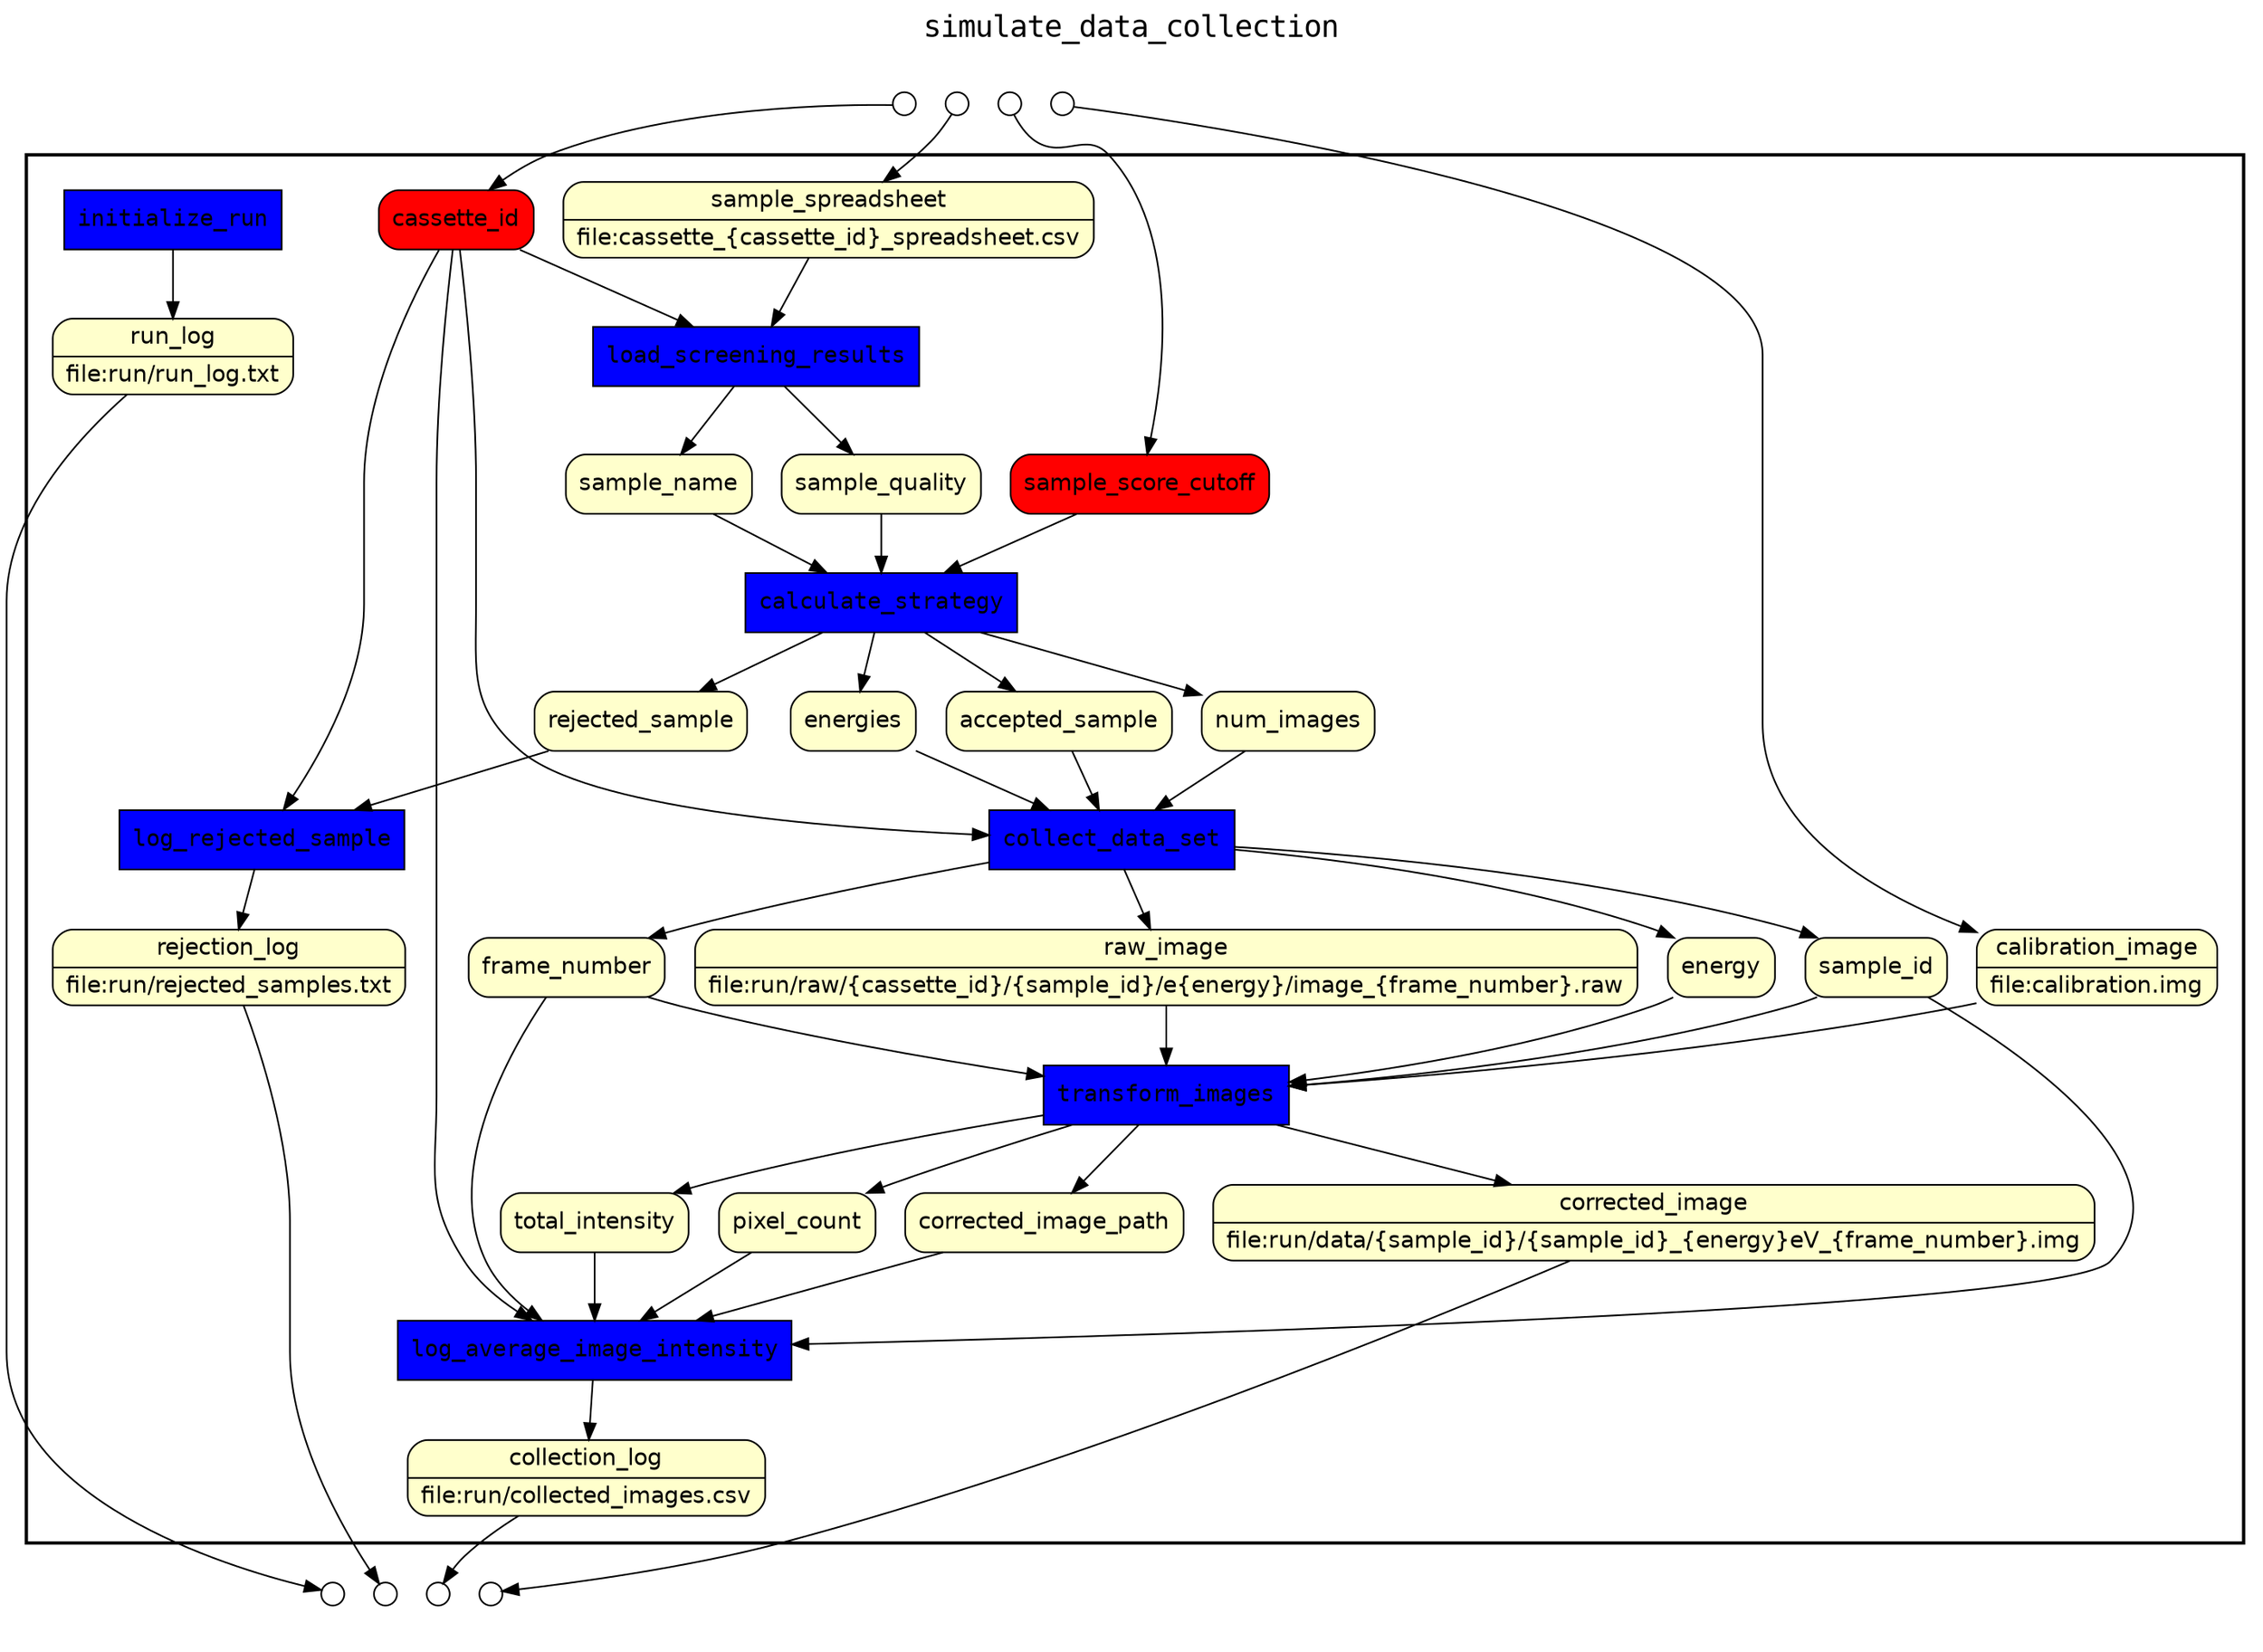 /* Start of top-level graph */
digraph Workflow {
rankdir=TB


/* Title for graph */
fontname=Courier; fontsize=18; labelloc=t
label=simulate_data_collection

/* Start of double cluster for drawing box around nodes in workflow */
subgraph cluster_workflow_box_outer { label=""; color=black; penwidth=2
subgraph cluster_workflow_box_inner { label=""; color=white


node[shape="box"	peripheries="1"	style="filled"	fontname="Courier"	fillcolor="blue"	]
initialize_run
load_screening_results
calculate_strategy
log_rejected_sample
collect_data_set
transform_images
log_average_image_intensity



node[shape="box"	peripheries="1"	style="rounded,filled"	fontname="Helvetica"	fillcolor="#FFFFCC"	]
corrected_image [shape=record rankdir=LR label="{<f0> corrected_image |<f1> file\:run/data/\{sample_id\}/\{sample_id\}_\{energy\}eV_\{frame_number\}.img}"]
run_log [shape=record rankdir=LR label="{<f0> run_log |<f1> file\:run/run_log.txt}"]
collection_log [shape=record rankdir=LR label="{<f0> collection_log |<f1> file\:run/collected_images.csv}"]
rejection_log [shape=record rankdir=LR label="{<f0> rejection_log |<f1> file\:run/rejected_samples.txt}"]
sample_spreadsheet [shape=record rankdir=LR label="{<f0> sample_spreadsheet |<f1> file\:cassette_\{cassette_id\}_spreadsheet.csv}"]
sample_name
sample_quality
rejected_sample
accepted_sample
num_images
energies
sample_id
energy
frame_number
raw_image [shape=record rankdir=LR label="{<f0> raw_image |<f1> file\:run/raw/\{cassette_id\}/\{sample_id\}/e\{energy\}/image_\{frame_number\}.raw}"]
calibration_image [shape=record rankdir=LR label="{<f0> calibration_image |<f1> file\:calibration.img}"]
corrected_image_path
total_intensity
pixel_count



node[shape="box"	peripheries="1"	style="rounded,filled"	fontname="Helvetica"	fillcolor="#FF0000"	]
cassette_id
sample_score_cutoff



initialize_run -> run_log
load_screening_results -> sample_name
load_screening_results -> sample_quality
cassette_id -> load_screening_results
sample_spreadsheet -> load_screening_results
calculate_strategy -> accepted_sample
calculate_strategy -> rejected_sample
calculate_strategy -> num_images
calculate_strategy -> energies
sample_score_cutoff -> calculate_strategy
sample_name -> calculate_strategy
sample_quality -> calculate_strategy
log_rejected_sample -> rejection_log
cassette_id -> log_rejected_sample
rejected_sample -> log_rejected_sample
collect_data_set -> sample_id
collect_data_set -> energy
collect_data_set -> frame_number
collect_data_set -> raw_image
cassette_id -> collect_data_set
accepted_sample -> collect_data_set
num_images -> collect_data_set
energies -> collect_data_set
transform_images -> corrected_image
transform_images -> corrected_image_path
transform_images -> total_intensity
transform_images -> pixel_count
sample_id -> transform_images
energy -> transform_images
frame_number -> transform_images
raw_image -> transform_images
calibration_image -> transform_images
log_average_image_intensity -> collection_log
cassette_id -> log_average_image_intensity
sample_id -> log_average_image_intensity
frame_number -> log_average_image_intensity
corrected_image_path -> log_average_image_intensity
total_intensity -> log_average_image_intensity
pixel_count -> log_average_image_intensity

}}

/* Hidden double-cluster for grouping workflow input ports */
subgraph cluster_input_ports_group_outer { label=""; color=white
subgraph cluster_input_ports_group_inner { label=""; color=white


node[shape="circle"	width="0.2"	fontname="Helvetica"	fillcolor="#FFFFFF"	peripheries="1"	style="rounded,filled"	]
cassette_id_input_port[label=""]
sample_score_cutoff_input_port[label=""]
sample_spreadsheet_input_port[label=""]
calibration_image_input_port[label=""]


/* End of double-cluster for grouping workflow input ports */
}}

/* Hidden double-cluster for grouping workflow output ports */
subgraph cluster_output_ports_group_outer { label=""; color=white
subgraph cluster_output_ports_group_inner { label=""; color=white


node[shape="circle"	width="0.2"	fontname="Helvetica"	fillcolor="#FFFFFF"	peripheries="1"	style="rounded,filled"	]
corrected_image_output_port[label=""]
run_log_output_port[label=""]
collection_log_output_port[label=""]
rejection_log_output_port[label=""]



/* End of double-cluster for grouping workflow output ports */
}}


/* Edges from input ports to channels */
cassette_id_input_port -> cassette_id
sample_score_cutoff_input_port -> sample_score_cutoff
sample_spreadsheet_input_port -> sample_spreadsheet
calibration_image_input_port -> calibration_image



/* Edges from channels to output ports */
corrected_image -> corrected_image_output_port
run_log -> run_log_output_port
collection_log -> collection_log_output_port
rejection_log -> rejection_log_output_port



/* End of top-level graph */
}
/* Start of top-level graph */
digraph Workflow {
rankdir=TB


/* Title for graph */
fontname=Courier; fontsize=18; labelloc=t
label=simulate_data_collection

/* Start of double cluster for drawing box around nodes in workflow */
subgraph cluster_workflow_box_outer { label=""; color=black; penwidth=2
subgraph cluster_workflow_box_inner { label=""; color=white


node[shape="box"	peripheries="1"	style="filled"	fontname="Courier"	fillcolor="blue"	]
initialize_run
load_screening_results
calculate_strategy
log_rejected_sample
collect_data_set
transform_images
log_average_image_intensity



node[shape="box"	peripheries="1"	style="rounded,filled"	fontname="Helvetica"	fillcolor="#FFFFCC"	]
corrected_image [shape=record rankdir=LR label="{<f0> corrected_image |<f1> file\:run/data/\{sample_id\}/\{sample_id\}_\{energy\}eV_\{frame_number\}.img}"]
run_log [shape=record rankdir=LR label="{<f0> run_log |<f1> file\:run/run_log.txt}"]
collection_log [shape=record rankdir=LR label="{<f0> collection_log |<f1> file\:run/collected_images.csv}"]
rejection_log [shape=record rankdir=LR label="{<f0> rejection_log |<f1> file\:run/rejected_samples.txt}"]
sample_spreadsheet [shape=record rankdir=LR label="{<f0> sample_spreadsheet |<f1> file\:cassette_\{cassette_id\}_spreadsheet.csv}"]
sample_name
sample_quality
rejected_sample
accepted_sample
num_images
energies
sample_id
energy
frame_number
raw_image [shape=record rankdir=LR label="{<f0> raw_image |<f1> file\:run/raw/\{cassette_id\}/\{sample_id\}/e\{energy\}/image_\{frame_number\}.raw}"]
calibration_image [shape=record rankdir=LR label="{<f0> calibration_image |<f1> file\:calibration.img}"]
corrected_image_path
total_intensity
pixel_count



node[shape="box"	peripheries="1"	style="rounded,filled"	fontname="Helvetica"	fillcolor="#FF0000"	]
cassette_id
sample_score_cutoff



initialize_run -> run_log
load_screening_results -> sample_name
load_screening_results -> sample_quality
cassette_id -> load_screening_results
sample_spreadsheet -> load_screening_results
calculate_strategy -> accepted_sample
calculate_strategy -> rejected_sample
calculate_strategy -> num_images
calculate_strategy -> energies
sample_score_cutoff -> calculate_strategy
sample_name -> calculate_strategy
sample_quality -> calculate_strategy
log_rejected_sample -> rejection_log
cassette_id -> log_rejected_sample
rejected_sample -> log_rejected_sample
collect_data_set -> sample_id
collect_data_set -> energy
collect_data_set -> frame_number
collect_data_set -> raw_image
cassette_id -> collect_data_set
accepted_sample -> collect_data_set
num_images -> collect_data_set
energies -> collect_data_set
transform_images -> corrected_image
transform_images -> corrected_image_path
transform_images -> total_intensity
transform_images -> pixel_count
sample_id -> transform_images
energy -> transform_images
frame_number -> transform_images
raw_image -> transform_images
calibration_image -> transform_images
log_average_image_intensity -> collection_log
cassette_id -> log_average_image_intensity
sample_id -> log_average_image_intensity
frame_number -> log_average_image_intensity
corrected_image_path -> log_average_image_intensity
total_intensity -> log_average_image_intensity
pixel_count -> log_average_image_intensity

}}

/* Hidden double-cluster for grouping workflow input ports */
subgraph cluster_input_ports_group_outer { label=""; color=white
subgraph cluster_input_ports_group_inner { label=""; color=white


node[shape="circle"	width="0.2"	fontname="Helvetica"	fillcolor="#FFFFFF"	peripheries="1"	style="rounded,filled"	]
cassette_id_input_port[label=""]
sample_score_cutoff_input_port[label=""]
sample_spreadsheet_input_port[label=""]
calibration_image_input_port[label=""]


/* End of double-cluster for grouping workflow input ports */
}}

/* Hidden double-cluster for grouping workflow output ports */
subgraph cluster_output_ports_group_outer { label=""; color=white
subgraph cluster_output_ports_group_inner { label=""; color=white


node[shape="circle"	width="0.2"	fontname="Helvetica"	fillcolor="#FFFFFF"	peripheries="1"	style="rounded,filled"	]
corrected_image_output_port[label=""]
run_log_output_port[label=""]
collection_log_output_port[label=""]
rejection_log_output_port[label=""]



/* End of double-cluster for grouping workflow output ports */
}}


/* Edges from input ports to channels */
cassette_id_input_port -> cassette_id
sample_score_cutoff_input_port -> sample_score_cutoff
sample_spreadsheet_input_port -> sample_spreadsheet
calibration_image_input_port -> calibration_image



/* Edges from channels to output ports */
corrected_image -> corrected_image_output_port
run_log -> run_log_output_port
collection_log -> collection_log_output_port
rejection_log -> rejection_log_output_port



/* End of top-level graph */
}
/* Start of top-level graph */
digraph Workflow {
rankdir=TB


/* Title for graph */
fontname=Courier; fontsize=18; labelloc=t
label=simulate_data_collection

/* Start of double cluster for drawing box around nodes in workflow */
subgraph cluster_workflow_box_outer { label=""; color=black; penwidth=2
subgraph cluster_workflow_box_inner { label=""; color=white


node[shape="box"	peripheries="1"	style="filled"	fontname="Courier"	fillcolor="blue"	]
initialize_run
load_screening_results
calculate_strategy
log_rejected_sample
collect_data_set
transform_images
log_average_image_intensity



node[shape="box"	peripheries="1"	style="rounded,filled"	fontname="Helvetica"	fillcolor="#FFFFCC"	]
corrected_image [shape=record rankdir=LR label="{<f0> corrected_image |<f1> file\:run/data/\{sample_id\}/\{sample_id\}_\{energy\}eV_\{frame_number\}.img}"]
run_log [shape=record rankdir=LR label="{<f0> run_log |<f1> file\:run/run_log.txt}"]
collection_log [shape=record rankdir=LR label="{<f0> collection_log |<f1> file\:run/collected_images.csv}"]
rejection_log [shape=record rankdir=LR label="{<f0> rejection_log |<f1> file\:run/rejected_samples.txt}"]
sample_spreadsheet [shape=record rankdir=LR label="{<f0> sample_spreadsheet |<f1> file\:cassette_\{cassette_id\}_spreadsheet.csv}"]
sample_name
sample_quality
rejected_sample
accepted_sample
num_images
energies
sample_id
energy
frame_number
raw_image [shape=record rankdir=LR label="{<f0> raw_image |<f1> file\:run/raw/\{cassette_id\}/\{sample_id\}/e\{energy\}/image_\{frame_number\}.raw}"]
calibration_image [shape=record rankdir=LR label="{<f0> calibration_image |<f1> file\:calibration.img}"]
corrected_image_path
total_intensity
pixel_count



node[shape="box"	peripheries="1"	style="rounded,filled"	fontname="Helvetica"	fillcolor="#FF0000"	]
cassette_id
sample_score_cutoff



initialize_run -> run_log
load_screening_results -> sample_name
load_screening_results -> sample_quality
cassette_id -> load_screening_results
sample_spreadsheet -> load_screening_results
calculate_strategy -> accepted_sample
calculate_strategy -> rejected_sample
calculate_strategy -> num_images
calculate_strategy -> energies
sample_score_cutoff -> calculate_strategy
sample_name -> calculate_strategy
sample_quality -> calculate_strategy
log_rejected_sample -> rejection_log
cassette_id -> log_rejected_sample
rejected_sample -> log_rejected_sample
collect_data_set -> sample_id
collect_data_set -> energy
collect_data_set -> frame_number
collect_data_set -> raw_image
cassette_id -> collect_data_set
accepted_sample -> collect_data_set
num_images -> collect_data_set
energies -> collect_data_set
transform_images -> corrected_image
transform_images -> corrected_image_path
transform_images -> total_intensity
transform_images -> pixel_count
sample_id -> transform_images
energy -> transform_images
frame_number -> transform_images
raw_image -> transform_images
calibration_image -> transform_images
log_average_image_intensity -> collection_log
cassette_id -> log_average_image_intensity
sample_id -> log_average_image_intensity
frame_number -> log_average_image_intensity
corrected_image_path -> log_average_image_intensity
total_intensity -> log_average_image_intensity
pixel_count -> log_average_image_intensity

}}

/* Hidden double-cluster for grouping workflow input ports */
subgraph cluster_input_ports_group_outer { label=""; color=white
subgraph cluster_input_ports_group_inner { label=""; color=white


node[shape="circle"	width="0.2"	fontname="Helvetica"	fillcolor="#FFFFFF"	peripheries="1"	style="rounded,filled"	]
cassette_id_input_port[label=""]
sample_score_cutoff_input_port[label=""]
sample_spreadsheet_input_port[label=""]
calibration_image_input_port[label=""]


/* End of double-cluster for grouping workflow input ports */
}}

/* Hidden double-cluster for grouping workflow output ports */
subgraph cluster_output_ports_group_outer { label=""; color=white
subgraph cluster_output_ports_group_inner { label=""; color=white


node[shape="circle"	width="0.2"	fontname="Helvetica"	fillcolor="#FFFFFF"	peripheries="1"	style="rounded,filled"	]
corrected_image_output_port[label=""]
run_log_output_port[label=""]
collection_log_output_port[label=""]
rejection_log_output_port[label=""]



/* End of double-cluster for grouping workflow output ports */
}}


/* Edges from input ports to channels */
cassette_id_input_port -> cassette_id
sample_score_cutoff_input_port -> sample_score_cutoff
sample_spreadsheet_input_port -> sample_spreadsheet
calibration_image_input_port -> calibration_image



/* Edges from channels to output ports */
corrected_image -> corrected_image_output_port
run_log -> run_log_output_port
collection_log -> collection_log_output_port
rejection_log -> rejection_log_output_port



/* End of top-level graph */
}
